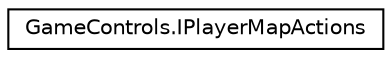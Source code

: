digraph "Graphical Class Hierarchy"
{
 // LATEX_PDF_SIZE
  edge [fontname="Helvetica",fontsize="10",labelfontname="Helvetica",labelfontsize="10"];
  node [fontname="Helvetica",fontsize="10",shape=record];
  rankdir="LR";
  Node0 [label="GameControls.IPlayerMapActions",height=0.2,width=0.4,color="black", fillcolor="white", style="filled",URL="$interface_game_controls_1_1_i_player_map_actions.html",tooltip=" "];
}
